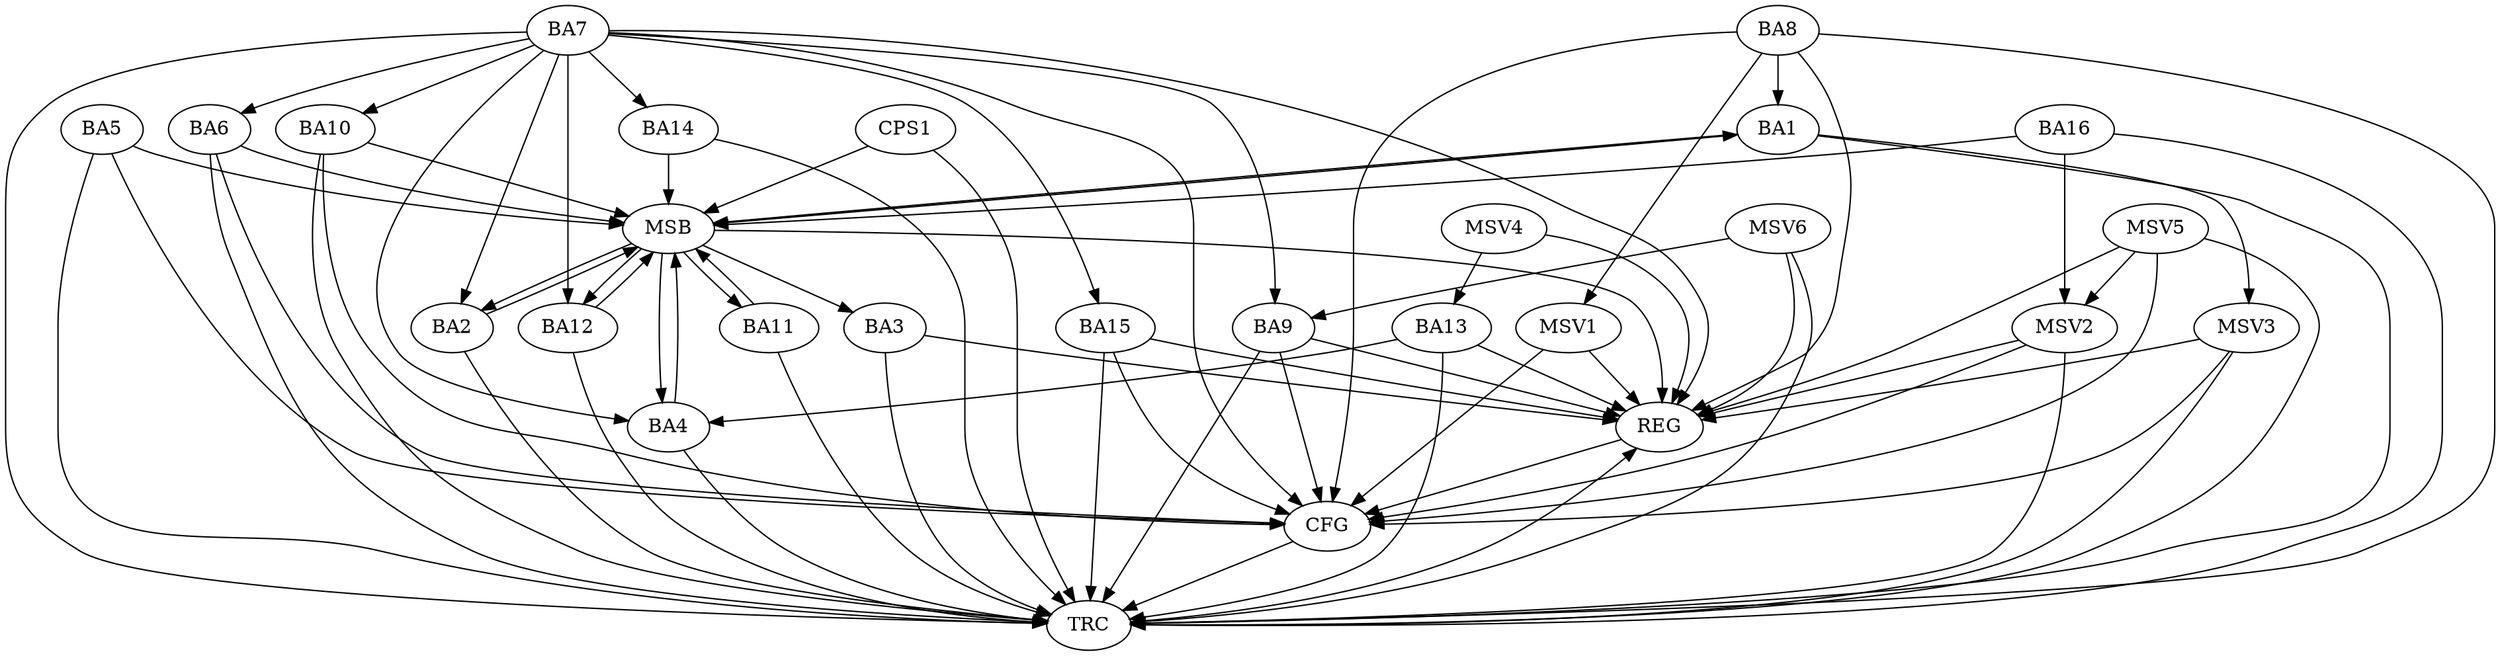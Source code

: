 strict digraph G {
  BA1 [ label="BA1" ];
  BA2 [ label="BA2" ];
  BA3 [ label="BA3" ];
  BA4 [ label="BA4" ];
  BA5 [ label="BA5" ];
  BA6 [ label="BA6" ];
  BA7 [ label="BA7" ];
  BA8 [ label="BA8" ];
  BA9 [ label="BA9" ];
  BA10 [ label="BA10" ];
  BA11 [ label="BA11" ];
  BA12 [ label="BA12" ];
  BA13 [ label="BA13" ];
  BA14 [ label="BA14" ];
  BA15 [ label="BA15" ];
  BA16 [ label="BA16" ];
  CPS1 [ label="CPS1" ];
  REG [ label="REG" ];
  MSB [ label="MSB" ];
  CFG [ label="CFG" ];
  TRC [ label="TRC" ];
  MSV1 [ label="MSV1" ];
  MSV2 [ label="MSV2" ];
  MSV3 [ label="MSV3" ];
  MSV4 [ label="MSV4" ];
  MSV5 [ label="MSV5" ];
  MSV6 [ label="MSV6" ];
  BA7 -> BA4;
  BA8 -> BA1;
  BA13 -> BA4;
  BA3 -> REG;
  BA7 -> REG;
  BA8 -> REG;
  BA9 -> REG;
  BA13 -> REG;
  BA15 -> REG;
  BA1 -> MSB;
  MSB -> BA2;
  MSB -> REG;
  BA2 -> MSB;
  MSB -> BA1;
  BA4 -> MSB;
  BA5 -> MSB;
  BA6 -> MSB;
  BA10 -> MSB;
  BA11 -> MSB;
  MSB -> BA4;
  BA12 -> MSB;
  MSB -> BA3;
  BA14 -> MSB;
  BA16 -> MSB;
  CPS1 -> MSB;
  MSB -> BA12;
  MSB -> BA11;
  BA10 -> CFG;
  BA9 -> CFG;
  BA8 -> CFG;
  BA6 -> CFG;
  BA5 -> CFG;
  BA7 -> CFG;
  BA15 -> CFG;
  REG -> CFG;
  BA1 -> TRC;
  BA2 -> TRC;
  BA3 -> TRC;
  BA4 -> TRC;
  BA5 -> TRC;
  BA6 -> TRC;
  BA7 -> TRC;
  BA8 -> TRC;
  BA9 -> TRC;
  BA10 -> TRC;
  BA11 -> TRC;
  BA12 -> TRC;
  BA13 -> TRC;
  BA14 -> TRC;
  BA15 -> TRC;
  BA16 -> TRC;
  CPS1 -> TRC;
  CFG -> TRC;
  TRC -> REG;
  BA7 -> BA10;
  BA7 -> BA12;
  BA7 -> BA9;
  BA7 -> BA14;
  BA7 -> BA6;
  BA7 -> BA15;
  BA7 -> BA2;
  BA8 -> MSV1;
  MSV1 -> REG;
  MSV1 -> CFG;
  BA16 -> MSV2;
  MSV2 -> REG;
  MSV2 -> TRC;
  MSV2 -> CFG;
  BA1 -> MSV3;
  MSV3 -> REG;
  MSV3 -> TRC;
  MSV3 -> CFG;
  MSV4 -> BA13;
  MSV4 -> REG;
  MSV5 -> MSV2;
  MSV5 -> REG;
  MSV5 -> TRC;
  MSV5 -> CFG;
  MSV6 -> BA9;
  MSV6 -> REG;
  MSV6 -> TRC;
}
